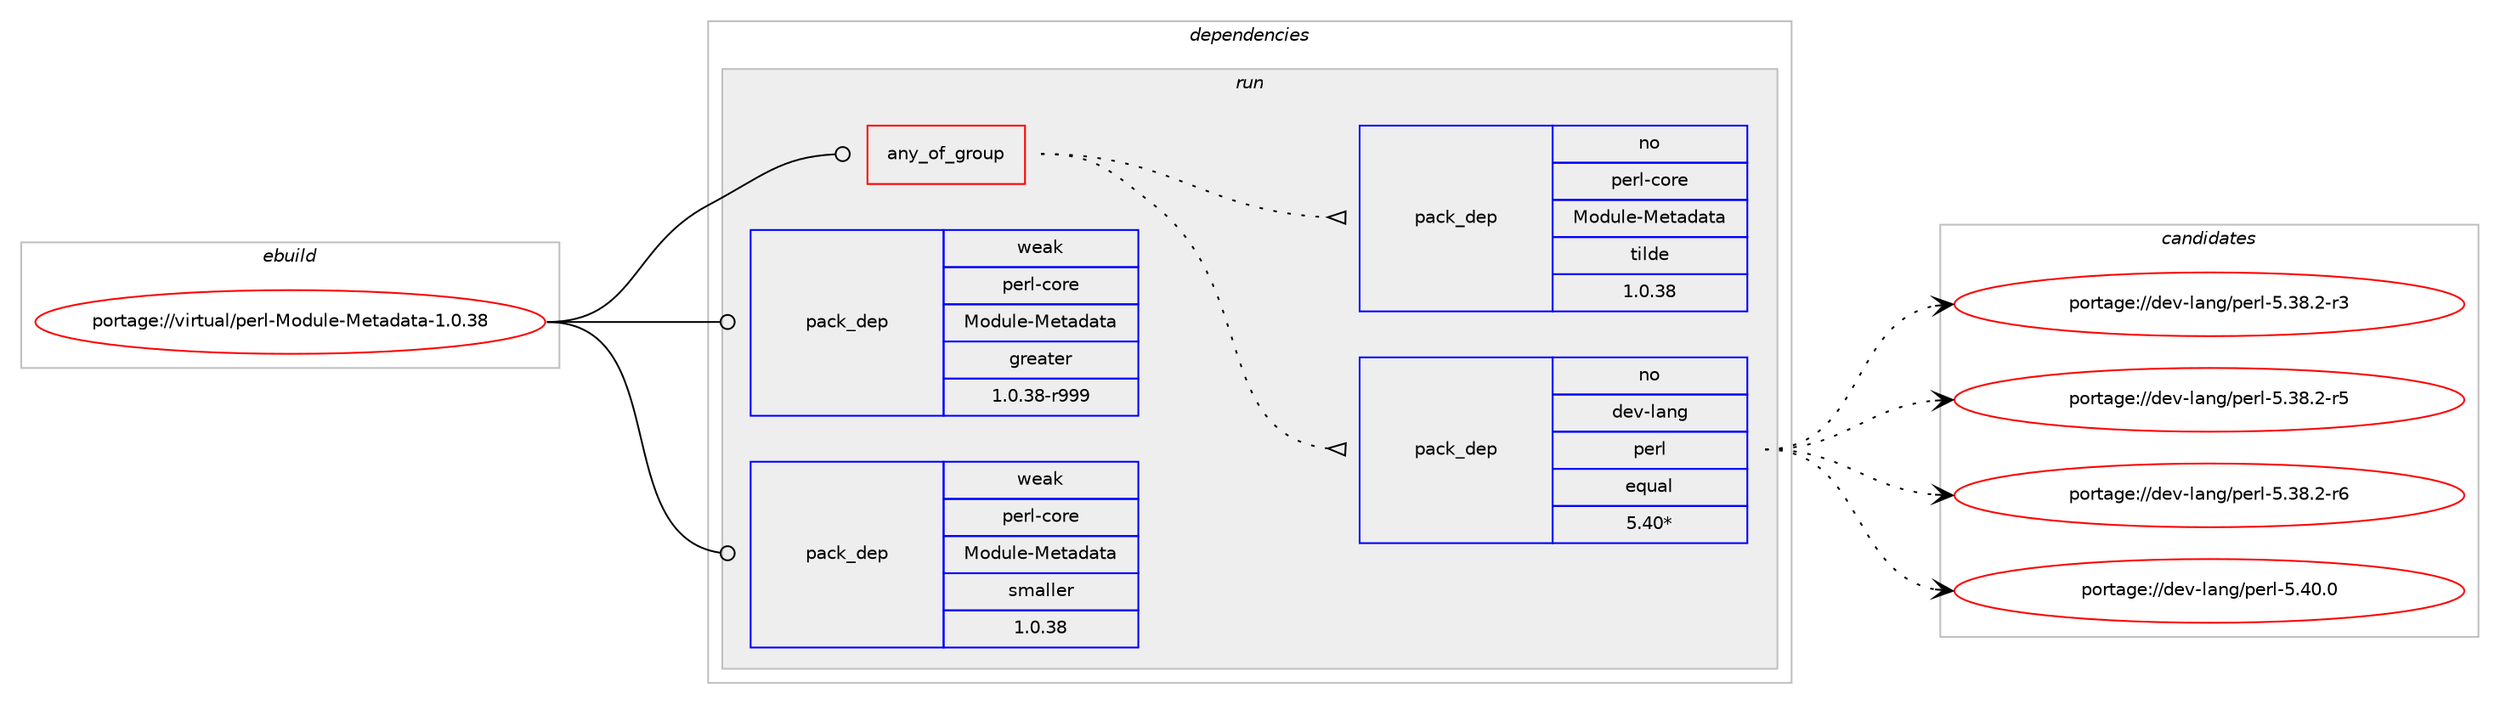 digraph prolog {

# *************
# Graph options
# *************

newrank=true;
concentrate=true;
compound=true;
graph [rankdir=LR,fontname=Helvetica,fontsize=10,ranksep=1.5];#, ranksep=2.5, nodesep=0.2];
edge  [arrowhead=vee];
node  [fontname=Helvetica,fontsize=10];

# **********
# The ebuild
# **********

subgraph cluster_leftcol {
color=gray;
rank=same;
label=<<i>ebuild</i>>;
id [label="portage://virtual/perl-Module-Metadata-1.0.38", color=red, width=4, href="../virtual/perl-Module-Metadata-1.0.38.svg"];
}

# ****************
# The dependencies
# ****************

subgraph cluster_midcol {
color=gray;
label=<<i>dependencies</i>>;
subgraph cluster_compile {
fillcolor="#eeeeee";
style=filled;
label=<<i>compile</i>>;
}
subgraph cluster_compileandrun {
fillcolor="#eeeeee";
style=filled;
label=<<i>compile and run</i>>;
}
subgraph cluster_run {
fillcolor="#eeeeee";
style=filled;
label=<<i>run</i>>;
subgraph any44 {
dependency2630 [label=<<TABLE BORDER="0" CELLBORDER="1" CELLSPACING="0" CELLPADDING="4"><TR><TD CELLPADDING="10">any_of_group</TD></TR></TABLE>>, shape=none, color=red];subgraph pack1493 {
dependency2631 [label=<<TABLE BORDER="0" CELLBORDER="1" CELLSPACING="0" CELLPADDING="4" WIDTH="220"><TR><TD ROWSPAN="6" CELLPADDING="30">pack_dep</TD></TR><TR><TD WIDTH="110">no</TD></TR><TR><TD>dev-lang</TD></TR><TR><TD>perl</TD></TR><TR><TD>equal</TD></TR><TR><TD>5.40*</TD></TR></TABLE>>, shape=none, color=blue];
}
dependency2630:e -> dependency2631:w [weight=20,style="dotted",arrowhead="oinv"];
subgraph pack1494 {
dependency2632 [label=<<TABLE BORDER="0" CELLBORDER="1" CELLSPACING="0" CELLPADDING="4" WIDTH="220"><TR><TD ROWSPAN="6" CELLPADDING="30">pack_dep</TD></TR><TR><TD WIDTH="110">no</TD></TR><TR><TD>perl-core</TD></TR><TR><TD>Module-Metadata</TD></TR><TR><TD>tilde</TD></TR><TR><TD>1.0.38</TD></TR></TABLE>>, shape=none, color=blue];
}
dependency2630:e -> dependency2632:w [weight=20,style="dotted",arrowhead="oinv"];
}
id:e -> dependency2630:w [weight=20,style="solid",arrowhead="odot"];
# *** BEGIN UNKNOWN DEPENDENCY TYPE (TODO) ***
# id -> package_dependency(portage://virtual/perl-Module-Metadata-1.0.38,run,no,dev-lang,perl,none,[,,],any_same_slot,[])
# *** END UNKNOWN DEPENDENCY TYPE (TODO) ***

subgraph pack1495 {
dependency2633 [label=<<TABLE BORDER="0" CELLBORDER="1" CELLSPACING="0" CELLPADDING="4" WIDTH="220"><TR><TD ROWSPAN="6" CELLPADDING="30">pack_dep</TD></TR><TR><TD WIDTH="110">weak</TD></TR><TR><TD>perl-core</TD></TR><TR><TD>Module-Metadata</TD></TR><TR><TD>greater</TD></TR><TR><TD>1.0.38-r999</TD></TR></TABLE>>, shape=none, color=blue];
}
id:e -> dependency2633:w [weight=20,style="solid",arrowhead="odot"];
subgraph pack1496 {
dependency2634 [label=<<TABLE BORDER="0" CELLBORDER="1" CELLSPACING="0" CELLPADDING="4" WIDTH="220"><TR><TD ROWSPAN="6" CELLPADDING="30">pack_dep</TD></TR><TR><TD WIDTH="110">weak</TD></TR><TR><TD>perl-core</TD></TR><TR><TD>Module-Metadata</TD></TR><TR><TD>smaller</TD></TR><TR><TD>1.0.38</TD></TR></TABLE>>, shape=none, color=blue];
}
id:e -> dependency2634:w [weight=20,style="solid",arrowhead="odot"];
}
}

# **************
# The candidates
# **************

subgraph cluster_choices {
rank=same;
color=gray;
label=<<i>candidates</i>>;

subgraph choice1493 {
color=black;
nodesep=1;
choice100101118451089711010347112101114108455346515646504511451 [label="portage://dev-lang/perl-5.38.2-r3", color=red, width=4,href="../dev-lang/perl-5.38.2-r3.svg"];
choice100101118451089711010347112101114108455346515646504511453 [label="portage://dev-lang/perl-5.38.2-r5", color=red, width=4,href="../dev-lang/perl-5.38.2-r5.svg"];
choice100101118451089711010347112101114108455346515646504511454 [label="portage://dev-lang/perl-5.38.2-r6", color=red, width=4,href="../dev-lang/perl-5.38.2-r6.svg"];
choice10010111845108971101034711210111410845534652484648 [label="portage://dev-lang/perl-5.40.0", color=red, width=4,href="../dev-lang/perl-5.40.0.svg"];
dependency2631:e -> choice100101118451089711010347112101114108455346515646504511451:w [style=dotted,weight="100"];
dependency2631:e -> choice100101118451089711010347112101114108455346515646504511453:w [style=dotted,weight="100"];
dependency2631:e -> choice100101118451089711010347112101114108455346515646504511454:w [style=dotted,weight="100"];
dependency2631:e -> choice10010111845108971101034711210111410845534652484648:w [style=dotted,weight="100"];
}
subgraph choice1494 {
color=black;
nodesep=1;
}
subgraph choice1495 {
color=black;
nodesep=1;
}
subgraph choice1496 {
color=black;
nodesep=1;
}
}

}

